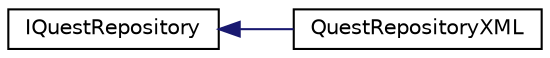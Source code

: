 digraph "Graphical Class Hierarchy"
{
  edge [fontname="Helvetica",fontsize="10",labelfontname="Helvetica",labelfontsize="10"];
  node [fontname="Helvetica",fontsize="10",shape=record];
  rankdir="LR";
  Node0 [label="IQuestRepository",height=0.2,width=0.4,color="black", fillcolor="white", style="filled",URL="$interface_i_quest_repository.html",tooltip="Developed by: Peao (rngs); Generic definition of a Quest Repository. "];
  Node0 -> Node1 [dir="back",color="midnightblue",fontsize="10",style="solid",fontname="Helvetica"];
  Node1 [label="QuestRepositoryXML",height=0.2,width=0.4,color="black", fillcolor="white", style="filled",URL="$class_quest_repository_x_m_l.html",tooltip="Developed by: Peao (rngs); Quest repository XML. "];
}
